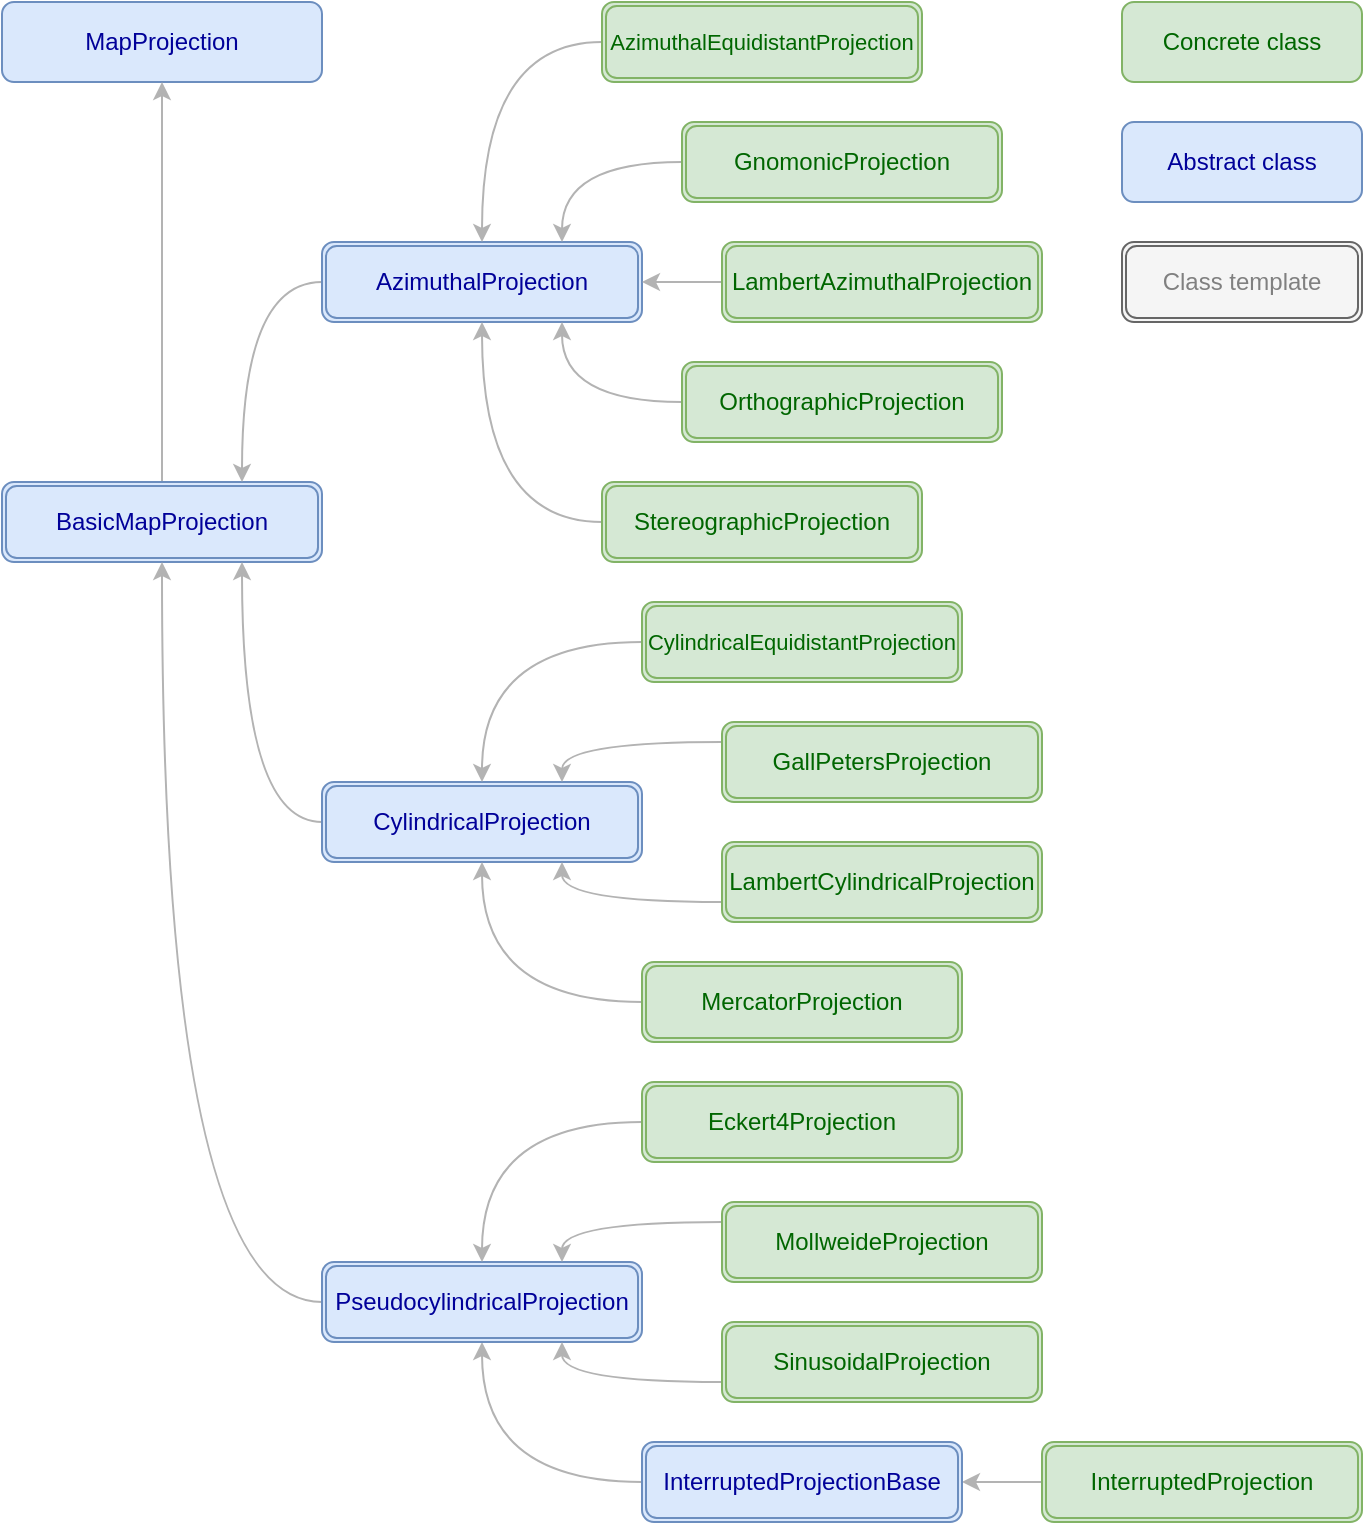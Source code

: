 <mxfile version="16.1.2" type="device"><diagram id="jHYS1GxRkwbcLdCwjRc8" name="Page-1"><mxGraphModel dx="1106" dy="997" grid="1" gridSize="10" guides="1" tooltips="1" connect="1" arrows="1" fold="1" page="1" pageScale="1" pageWidth="827" pageHeight="1169" math="0" shadow="0"><root><mxCell id="0"/><mxCell id="1" parent="0"/><mxCell id="Mu6_Yp2KzFKUIn4I_CKU-1" value="MapProjection" style="rounded=1;whiteSpace=wrap;html=1;fontFamily=Helvetica;fillColor=#dae8fc;strokeColor=#6c8ebf;fontColor=#000099;" vertex="1" parent="1"><mxGeometry x="40" y="40" width="160" height="40" as="geometry"/></mxCell><mxCell id="Mu6_Yp2KzFKUIn4I_CKU-24" style="edgeStyle=orthogonalEdgeStyle;rounded=0;orthogonalLoop=1;jettySize=auto;html=1;fontFamily=Helvetica;fontSize=11;fontColor=#000099;strokeColor=#B3B3B3;" edge="1" parent="1" source="Mu6_Yp2KzFKUIn4I_CKU-3" target="Mu6_Yp2KzFKUIn4I_CKU-1"><mxGeometry relative="1" as="geometry"/></mxCell><mxCell id="Mu6_Yp2KzFKUIn4I_CKU-3" value="BasicMapProjection" style="shape=ext;double=1;rounded=1;whiteSpace=wrap;html=1;fontFamily=Helvetica;fillColor=#dae8fc;strokeColor=#6c8ebf;fontColor=#000099;" vertex="1" parent="1"><mxGeometry x="40" y="280" width="160" height="40" as="geometry"/></mxCell><mxCell id="Mu6_Yp2KzFKUIn4I_CKU-4" value="Concrete class" style="rounded=1;whiteSpace=wrap;html=1;fillColor=#d5e8d4;strokeColor=#82b366;fontColor=#006600;" vertex="1" parent="1"><mxGeometry x="600" y="40" width="120" height="40" as="geometry"/></mxCell><mxCell id="Mu6_Yp2KzFKUIn4I_CKU-5" value="Abstract class" style="rounded=1;whiteSpace=wrap;html=1;fillColor=#dae8fc;strokeColor=#6c8ebf;fontColor=#000099;" vertex="1" parent="1"><mxGeometry x="600" y="100" width="120" height="40" as="geometry"/></mxCell><mxCell id="Mu6_Yp2KzFKUIn4I_CKU-6" value="Class template" style="shape=ext;double=1;rounded=1;whiteSpace=wrap;html=1;fillColor=#f5f5f5;fontColor=#808080;strokeColor=#666666;" vertex="1" parent="1"><mxGeometry x="600" y="160" width="120" height="40" as="geometry"/></mxCell><mxCell id="Mu6_Yp2KzFKUIn4I_CKU-48" style="edgeStyle=orthogonalEdgeStyle;curved=1;rounded=0;orthogonalLoop=1;jettySize=auto;html=1;entryX=0.75;entryY=0;entryDx=0;entryDy=0;fontFamily=Helvetica;fontSize=11;fontColor=#000099;exitX=0;exitY=0.5;exitDx=0;exitDy=0;strokeColor=#B3B3B3;" edge="1" parent="1" source="Mu6_Yp2KzFKUIn4I_CKU-7" target="Mu6_Yp2KzFKUIn4I_CKU-3"><mxGeometry relative="1" as="geometry"><mxPoint x="170" y="210" as="sourcePoint"/></mxGeometry></mxCell><mxCell id="Mu6_Yp2KzFKUIn4I_CKU-7" value="AzimuthalProjection" style="shape=ext;double=1;rounded=1;whiteSpace=wrap;html=1;fontFamily=Helvetica;fillColor=#dae8fc;strokeColor=#6c8ebf;fontColor=#000099;" vertex="1" parent="1"><mxGeometry x="200" y="160" width="160" height="40" as="geometry"/></mxCell><mxCell id="Mu6_Yp2KzFKUIn4I_CKU-32" style="edgeStyle=orthogonalEdgeStyle;curved=1;rounded=0;orthogonalLoop=1;jettySize=auto;html=1;fontFamily=Helvetica;fontSize=11;fontColor=#000099;entryX=0.75;entryY=1;entryDx=0;entryDy=0;exitX=0;exitY=0.5;exitDx=0;exitDy=0;strokeColor=#B3B3B3;" edge="1" parent="1" source="Mu6_Yp2KzFKUIn4I_CKU-8" target="Mu6_Yp2KzFKUIn4I_CKU-3"><mxGeometry relative="1" as="geometry"/></mxCell><mxCell id="Mu6_Yp2KzFKUIn4I_CKU-8" value="CylindricalProjection" style="shape=ext;double=1;rounded=1;whiteSpace=wrap;html=1;fontFamily=Helvetica;fillColor=#dae8fc;strokeColor=#6c8ebf;fontColor=#000099;" vertex="1" parent="1"><mxGeometry x="200" y="430" width="160" height="40" as="geometry"/></mxCell><mxCell id="Mu6_Yp2KzFKUIn4I_CKU-47" style="edgeStyle=orthogonalEdgeStyle;curved=1;rounded=0;orthogonalLoop=1;jettySize=auto;html=1;fontFamily=Helvetica;fontSize=11;fontColor=#000099;strokeColor=#B3B3B3;" edge="1" parent="1" source="Mu6_Yp2KzFKUIn4I_CKU-9" target="Mu6_Yp2KzFKUIn4I_CKU-10"><mxGeometry relative="1" as="geometry"/></mxCell><mxCell id="Mu6_Yp2KzFKUIn4I_CKU-9" value="InterruptedProjection" style="shape=ext;double=1;rounded=1;whiteSpace=wrap;html=1;fontFamily=Helvetica;fillColor=#d5e8d4;strokeColor=#82b366;fontColor=#006600;" vertex="1" parent="1"><mxGeometry x="560" y="760" width="160" height="40" as="geometry"/></mxCell><mxCell id="Mu6_Yp2KzFKUIn4I_CKU-46" style="edgeStyle=orthogonalEdgeStyle;curved=1;rounded=0;orthogonalLoop=1;jettySize=auto;html=1;entryX=0.5;entryY=1;entryDx=0;entryDy=0;fontFamily=Helvetica;fontSize=11;fontColor=#000099;exitX=0;exitY=0.5;exitDx=0;exitDy=0;strokeColor=#B3B3B3;" edge="1" parent="1" source="Mu6_Yp2KzFKUIn4I_CKU-10" target="Mu6_Yp2KzFKUIn4I_CKU-11"><mxGeometry relative="1" as="geometry"/></mxCell><mxCell id="Mu6_Yp2KzFKUIn4I_CKU-10" value="InterruptedProjectionBase" style="shape=ext;double=1;rounded=1;whiteSpace=wrap;html=1;fontFamily=Helvetica;fillColor=#dae8fc;strokeColor=#6c8ebf;fontColor=#000099;" vertex="1" parent="1"><mxGeometry x="360" y="760" width="160" height="40" as="geometry"/></mxCell><mxCell id="Mu6_Yp2KzFKUIn4I_CKU-30" style="edgeStyle=orthogonalEdgeStyle;curved=1;rounded=0;orthogonalLoop=1;jettySize=auto;html=1;fontFamily=Helvetica;fontSize=11;fontColor=#000099;entryX=0.5;entryY=1;entryDx=0;entryDy=0;exitX=0;exitY=0.5;exitDx=0;exitDy=0;strokeColor=#B3B3B3;" edge="1" parent="1" source="Mu6_Yp2KzFKUIn4I_CKU-11" target="Mu6_Yp2KzFKUIn4I_CKU-3"><mxGeometry relative="1" as="geometry"/></mxCell><mxCell id="Mu6_Yp2KzFKUIn4I_CKU-11" value="PseudocylindricalProjection" style="shape=ext;double=1;rounded=1;whiteSpace=wrap;html=1;fontFamily=Helvetica;fillColor=#dae8fc;strokeColor=#6c8ebf;fontColor=#000099;" vertex="1" parent="1"><mxGeometry x="200" y="670" width="160" height="40" as="geometry"/></mxCell><mxCell id="Mu6_Yp2KzFKUIn4I_CKU-43" style="edgeStyle=orthogonalEdgeStyle;curved=1;rounded=0;orthogonalLoop=1;jettySize=auto;html=1;fontFamily=Helvetica;fontSize=11;fontColor=#000099;exitX=0;exitY=0.5;exitDx=0;exitDy=0;strokeColor=#B3B3B3;" edge="1" parent="1" source="Mu6_Yp2KzFKUIn4I_CKU-12" target="Mu6_Yp2KzFKUIn4I_CKU-11"><mxGeometry relative="1" as="geometry"/></mxCell><mxCell id="Mu6_Yp2KzFKUIn4I_CKU-12" value="Eckert4Projection" style="shape=ext;double=1;rounded=1;whiteSpace=wrap;html=1;fontFamily=Helvetica;fillColor=#d5e8d4;strokeColor=#82b366;fontColor=#006600;" vertex="1" parent="1"><mxGeometry x="360" y="580" width="160" height="40" as="geometry"/></mxCell><mxCell id="Mu6_Yp2KzFKUIn4I_CKU-44" style="edgeStyle=orthogonalEdgeStyle;curved=1;rounded=0;orthogonalLoop=1;jettySize=auto;html=1;entryX=0.75;entryY=0;entryDx=0;entryDy=0;fontFamily=Helvetica;fontSize=11;fontColor=#000099;exitX=0;exitY=0.25;exitDx=0;exitDy=0;strokeColor=#B3B3B3;" edge="1" parent="1" source="Mu6_Yp2KzFKUIn4I_CKU-13" target="Mu6_Yp2KzFKUIn4I_CKU-11"><mxGeometry relative="1" as="geometry"/></mxCell><mxCell id="Mu6_Yp2KzFKUIn4I_CKU-13" value="MollweideProjection" style="shape=ext;double=1;rounded=1;whiteSpace=wrap;html=1;fontFamily=Helvetica;fillColor=#d5e8d4;strokeColor=#82b366;fontColor=#006600;" vertex="1" parent="1"><mxGeometry x="400" y="640" width="160" height="40" as="geometry"/></mxCell><mxCell id="Mu6_Yp2KzFKUIn4I_CKU-45" style="edgeStyle=orthogonalEdgeStyle;curved=1;rounded=0;orthogonalLoop=1;jettySize=auto;html=1;entryX=0.75;entryY=1;entryDx=0;entryDy=0;fontFamily=Helvetica;fontSize=11;fontColor=#000099;exitX=0;exitY=0.75;exitDx=0;exitDy=0;strokeColor=#B3B3B3;" edge="1" parent="1" source="Mu6_Yp2KzFKUIn4I_CKU-14" target="Mu6_Yp2KzFKUIn4I_CKU-11"><mxGeometry relative="1" as="geometry"/></mxCell><mxCell id="Mu6_Yp2KzFKUIn4I_CKU-14" value="SinusoidalProjection&lt;br&gt;" style="shape=ext;double=1;rounded=1;whiteSpace=wrap;html=1;fontFamily=Helvetica;fillColor=#d5e8d4;strokeColor=#82b366;fontColor=#006600;" vertex="1" parent="1"><mxGeometry x="400" y="700" width="160" height="40" as="geometry"/></mxCell><mxCell id="Mu6_Yp2KzFKUIn4I_CKU-33" style="edgeStyle=orthogonalEdgeStyle;curved=1;rounded=0;orthogonalLoop=1;jettySize=auto;html=1;entryX=0.5;entryY=0;entryDx=0;entryDy=0;fontFamily=Helvetica;fontSize=11;fontColor=#000099;exitX=0;exitY=0.5;exitDx=0;exitDy=0;strokeColor=#B3B3B3;" edge="1" parent="1" source="Mu6_Yp2KzFKUIn4I_CKU-15" target="Mu6_Yp2KzFKUIn4I_CKU-7"><mxGeometry relative="1" as="geometry"/></mxCell><mxCell id="Mu6_Yp2KzFKUIn4I_CKU-15" value="AzimuthalEquidistantProjection" style="shape=ext;double=1;rounded=1;whiteSpace=wrap;html=1;fontFamily=Helvetica;fillColor=#d5e8d4;strokeColor=#82b366;fontColor=#006600;fontSize=11;" vertex="1" parent="1"><mxGeometry x="340" y="40" width="160" height="40" as="geometry"/></mxCell><mxCell id="Mu6_Yp2KzFKUIn4I_CKU-34" style="edgeStyle=orthogonalEdgeStyle;curved=1;rounded=0;orthogonalLoop=1;jettySize=auto;html=1;entryX=0.75;entryY=0;entryDx=0;entryDy=0;fontFamily=Helvetica;fontSize=11;fontColor=#000099;strokeColor=#B3B3B3;" edge="1" parent="1" source="Mu6_Yp2KzFKUIn4I_CKU-16" target="Mu6_Yp2KzFKUIn4I_CKU-7"><mxGeometry relative="1" as="geometry"/></mxCell><mxCell id="Mu6_Yp2KzFKUIn4I_CKU-16" value="GnomonicProjection" style="shape=ext;double=1;rounded=1;whiteSpace=wrap;html=1;fontFamily=Helvetica;fillColor=#d5e8d4;strokeColor=#82b366;fontColor=#006600;" vertex="1" parent="1"><mxGeometry x="380" y="100" width="160" height="40" as="geometry"/></mxCell><mxCell id="Mu6_Yp2KzFKUIn4I_CKU-35" style="edgeStyle=orthogonalEdgeStyle;curved=1;rounded=0;orthogonalLoop=1;jettySize=auto;html=1;fontFamily=Helvetica;fontSize=11;fontColor=#000099;strokeColor=#B3B3B3;" edge="1" parent="1" source="Mu6_Yp2KzFKUIn4I_CKU-17" target="Mu6_Yp2KzFKUIn4I_CKU-7"><mxGeometry relative="1" as="geometry"/></mxCell><mxCell id="Mu6_Yp2KzFKUIn4I_CKU-17" value="LambertAzimuthalProjection" style="shape=ext;double=1;rounded=1;whiteSpace=wrap;html=1;fontFamily=Helvetica;fillColor=#d5e8d4;strokeColor=#82b366;fontColor=#006600;" vertex="1" parent="1"><mxGeometry x="400" y="160" width="160" height="40" as="geometry"/></mxCell><mxCell id="Mu6_Yp2KzFKUIn4I_CKU-38" style="edgeStyle=orthogonalEdgeStyle;curved=1;rounded=0;orthogonalLoop=1;jettySize=auto;html=1;fontFamily=Helvetica;fontSize=11;fontColor=#000099;exitX=0;exitY=0.5;exitDx=0;exitDy=0;strokeColor=#B3B3B3;" edge="1" parent="1" source="Mu6_Yp2KzFKUIn4I_CKU-18" target="Mu6_Yp2KzFKUIn4I_CKU-8"><mxGeometry relative="1" as="geometry"/></mxCell><mxCell id="Mu6_Yp2KzFKUIn4I_CKU-18" value="CylindricalEquidistantProjection" style="shape=ext;double=1;rounded=1;whiteSpace=wrap;html=1;fontFamily=Helvetica;fillColor=#d5e8d4;strokeColor=#82b366;fontColor=#006600;fontSize=11;" vertex="1" parent="1"><mxGeometry x="360" y="340" width="160" height="40" as="geometry"/></mxCell><mxCell id="Mu6_Yp2KzFKUIn4I_CKU-37" style="edgeStyle=orthogonalEdgeStyle;curved=1;rounded=0;orthogonalLoop=1;jettySize=auto;html=1;entryX=0.5;entryY=1;entryDx=0;entryDy=0;fontFamily=Helvetica;fontSize=11;fontColor=#000099;exitX=0;exitY=0.5;exitDx=0;exitDy=0;strokeColor=#B3B3B3;" edge="1" parent="1" source="Mu6_Yp2KzFKUIn4I_CKU-19" target="Mu6_Yp2KzFKUIn4I_CKU-7"><mxGeometry relative="1" as="geometry"/></mxCell><mxCell id="Mu6_Yp2KzFKUIn4I_CKU-19" value="StereographicProjection" style="shape=ext;double=1;rounded=1;whiteSpace=wrap;html=1;fontFamily=Helvetica;fillColor=#d5e8d4;strokeColor=#82b366;fontColor=#006600;" vertex="1" parent="1"><mxGeometry x="340" y="280" width="160" height="40" as="geometry"/></mxCell><mxCell id="Mu6_Yp2KzFKUIn4I_CKU-36" style="edgeStyle=orthogonalEdgeStyle;curved=1;rounded=0;orthogonalLoop=1;jettySize=auto;html=1;entryX=0.75;entryY=1;entryDx=0;entryDy=0;fontFamily=Helvetica;fontSize=11;fontColor=#000099;strokeColor=#B3B3B3;" edge="1" parent="1" source="Mu6_Yp2KzFKUIn4I_CKU-20" target="Mu6_Yp2KzFKUIn4I_CKU-7"><mxGeometry relative="1" as="geometry"/></mxCell><mxCell id="Mu6_Yp2KzFKUIn4I_CKU-20" value="OrthographicProjection" style="shape=ext;double=1;rounded=1;whiteSpace=wrap;html=1;fontFamily=Helvetica;fillColor=#d5e8d4;strokeColor=#82b366;fontColor=#006600;" vertex="1" parent="1"><mxGeometry x="380" y="220" width="160" height="40" as="geometry"/></mxCell><mxCell id="Mu6_Yp2KzFKUIn4I_CKU-40" style="edgeStyle=orthogonalEdgeStyle;curved=1;rounded=0;orthogonalLoop=1;jettySize=auto;html=1;fontFamily=Helvetica;fontSize=11;fontColor=#000099;entryX=0.75;entryY=0;entryDx=0;entryDy=0;exitX=0;exitY=0.25;exitDx=0;exitDy=0;strokeColor=#B3B3B3;" edge="1" parent="1" source="Mu6_Yp2KzFKUIn4I_CKU-21" target="Mu6_Yp2KzFKUIn4I_CKU-8"><mxGeometry relative="1" as="geometry"/></mxCell><mxCell id="Mu6_Yp2KzFKUIn4I_CKU-21" value="GallPetersProjection" style="shape=ext;double=1;rounded=1;whiteSpace=wrap;html=1;fontFamily=Helvetica;fillColor=#d5e8d4;strokeColor=#82b366;fontColor=#006600;" vertex="1" parent="1"><mxGeometry x="400" y="400" width="160" height="40" as="geometry"/></mxCell><mxCell id="Mu6_Yp2KzFKUIn4I_CKU-41" style="edgeStyle=orthogonalEdgeStyle;curved=1;rounded=0;orthogonalLoop=1;jettySize=auto;html=1;entryX=0.75;entryY=1;entryDx=0;entryDy=0;fontFamily=Helvetica;fontSize=11;fontColor=#000099;exitX=0;exitY=0.75;exitDx=0;exitDy=0;strokeColor=#B3B3B3;" edge="1" parent="1" source="Mu6_Yp2KzFKUIn4I_CKU-22" target="Mu6_Yp2KzFKUIn4I_CKU-8"><mxGeometry relative="1" as="geometry"/></mxCell><mxCell id="Mu6_Yp2KzFKUIn4I_CKU-22" value="LambertCylindricalProjection" style="shape=ext;double=1;rounded=1;whiteSpace=wrap;html=1;fontFamily=Helvetica;fillColor=#d5e8d4;strokeColor=#82b366;fontColor=#006600;" vertex="1" parent="1"><mxGeometry x="400" y="460" width="160" height="40" as="geometry"/></mxCell><mxCell id="Mu6_Yp2KzFKUIn4I_CKU-42" style="edgeStyle=orthogonalEdgeStyle;curved=1;rounded=0;orthogonalLoop=1;jettySize=auto;html=1;fontFamily=Helvetica;fontSize=11;fontColor=#000099;exitX=0;exitY=0.5;exitDx=0;exitDy=0;strokeColor=#B3B3B3;" edge="1" parent="1" source="Mu6_Yp2KzFKUIn4I_CKU-23" target="Mu6_Yp2KzFKUIn4I_CKU-8"><mxGeometry relative="1" as="geometry"/></mxCell><mxCell id="Mu6_Yp2KzFKUIn4I_CKU-23" value="MercatorProjection" style="shape=ext;double=1;rounded=1;whiteSpace=wrap;html=1;fontFamily=Helvetica;fillColor=#d5e8d4;strokeColor=#82b366;fontColor=#006600;" vertex="1" parent="1"><mxGeometry x="360" y="520" width="160" height="40" as="geometry"/></mxCell></root></mxGraphModel></diagram></mxfile>